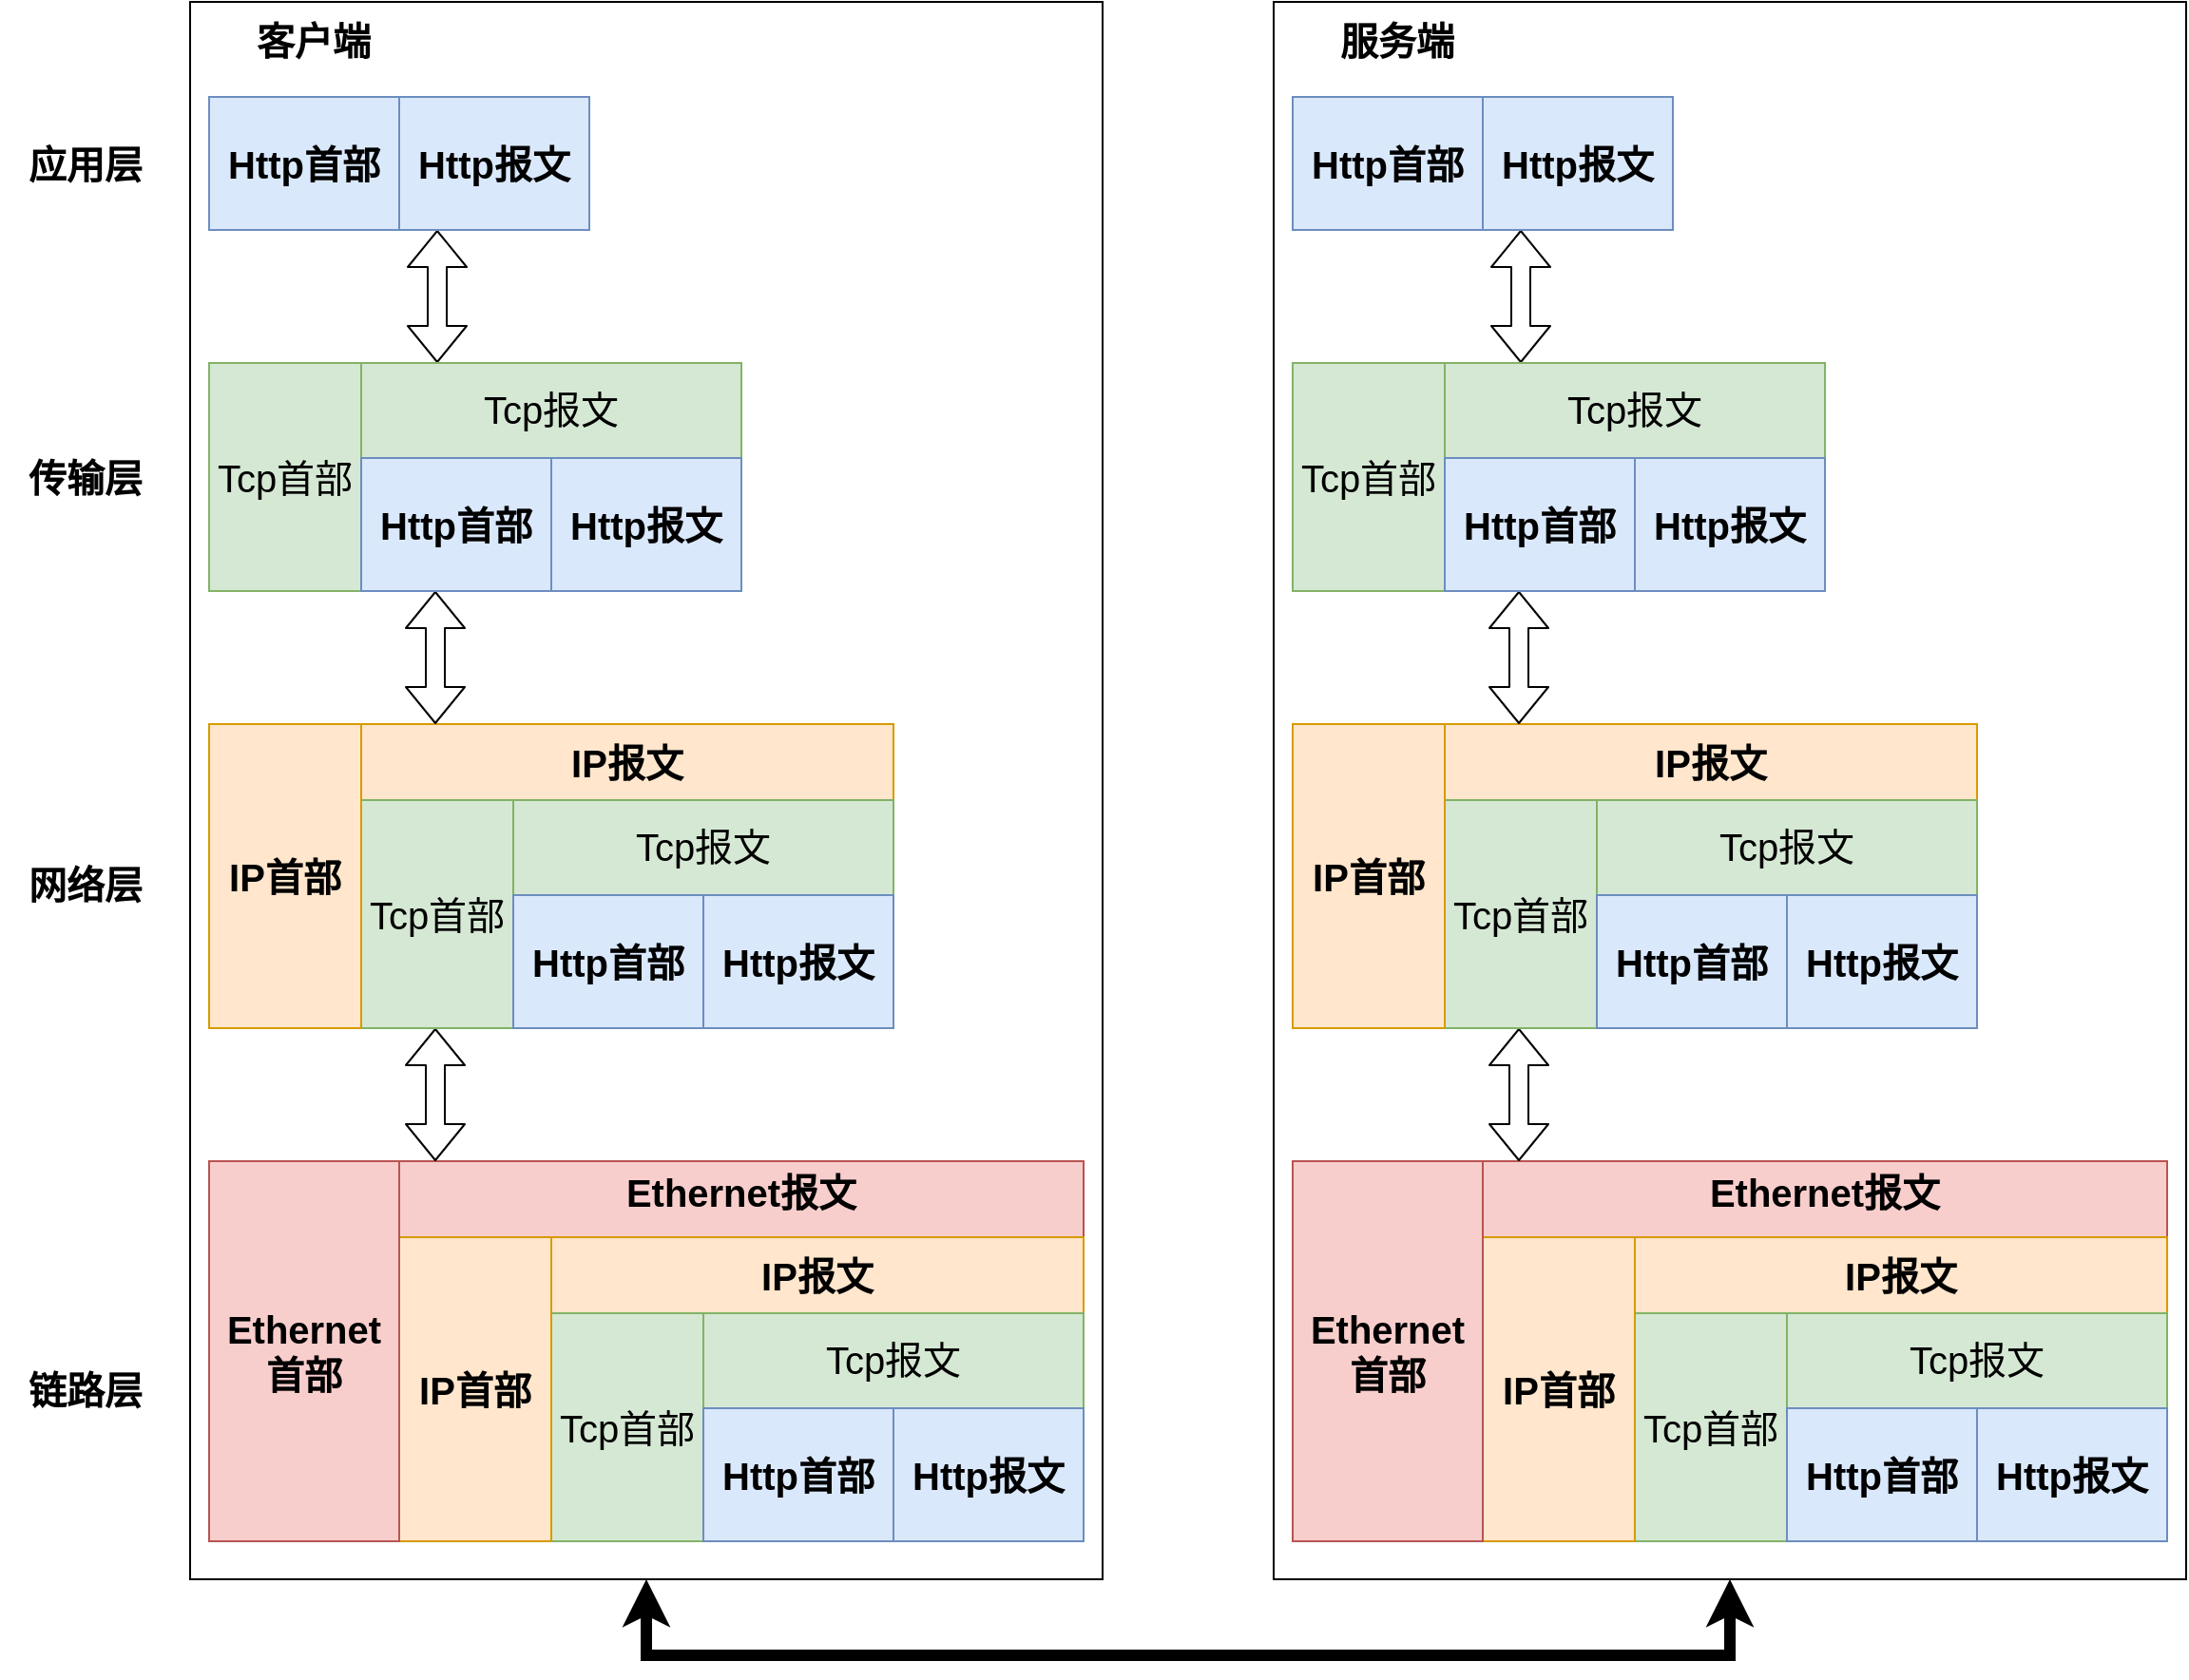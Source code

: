 <mxfile version="10.7.1" type="device"><diagram id="8HdPPavlg0hs8LvCiRic" name="Page-1"><mxGraphModel dx="1240" dy="837" grid="1" gridSize="10" guides="1" tooltips="1" connect="1" arrows="1" fold="1" page="1" pageScale="1" pageWidth="827" pageHeight="1169" math="0" shadow="0"><root><mxCell id="0"/><mxCell id="1" parent="0"/><mxCell id="z-Mxjb04fHuIvhUNUHtJ-116" style="edgeStyle=orthogonalEdgeStyle;rounded=0;orthogonalLoop=1;jettySize=auto;html=1;exitX=0.5;exitY=1;exitDx=0;exitDy=0;entryX=0.5;entryY=1;entryDx=0;entryDy=0;fontSize=20;strokeWidth=6;startArrow=classic;startFill=1;" edge="1" parent="1" source="z-Mxjb04fHuIvhUNUHtJ-90" target="z-Mxjb04fHuIvhUNUHtJ-91"><mxGeometry relative="1" as="geometry"><Array as="points"><mxPoint x="350" y="980"/><mxPoint x="920" y="980"/></Array></mxGeometry></mxCell><mxCell id="z-Mxjb04fHuIvhUNUHtJ-90" value="" style="rounded=0;whiteSpace=wrap;html=1;fontSize=20;" vertex="1" parent="1"><mxGeometry x="110" y="110" width="480" height="830" as="geometry"/></mxCell><mxCell id="z-Mxjb04fHuIvhUNUHtJ-1" value="Http首部&lt;br style=&quot;font-size: 20px&quot;&gt;" style="rounded=0;whiteSpace=wrap;html=1;fillColor=#dae8fc;strokeColor=#6c8ebf;fontSize=20;fontStyle=1" vertex="1" parent="1"><mxGeometry x="120" y="160" width="100" height="70" as="geometry"/></mxCell><mxCell id="z-Mxjb04fHuIvhUNUHtJ-5" value="&lt;span&gt;IP报文&lt;/span&gt;&lt;br&gt;&lt;br&gt;&lt;br&gt;&lt;br&gt;&lt;br&gt;&lt;br&gt;" style="rounded=0;whiteSpace=wrap;html=1;fillColor=#ffe6cc;strokeColor=#d79b00;fontSize=20;fontStyle=1" vertex="1" parent="1"><mxGeometry x="200" y="490" width="280" height="160" as="geometry"/></mxCell><mxCell id="z-Mxjb04fHuIvhUNUHtJ-7" value="Ethernet报文&lt;br&gt;&lt;br&gt;&lt;br&gt;&lt;br&gt;&lt;br&gt;&lt;br&gt;&lt;br&gt;&lt;br&gt;" style="rounded=0;whiteSpace=wrap;html=1;fillColor=#f8cecc;strokeColor=#b85450;fontSize=20;fontStyle=1" vertex="1" parent="1"><mxGeometry x="220" y="720" width="360" height="200" as="geometry"/></mxCell><mxCell id="z-Mxjb04fHuIvhUNUHtJ-10" value="客户端" style="text;html=1;strokeColor=none;fillColor=none;align=center;verticalAlign=middle;whiteSpace=wrap;rounded=0;fontSize=20;fontStyle=1" vertex="1" parent="1"><mxGeometry x="120" y="120" width="110" height="20" as="geometry"/></mxCell><mxCell id="z-Mxjb04fHuIvhUNUHtJ-14" value="" style="shape=flexArrow;endArrow=classic;startArrow=classic;html=1;fontSize=20;" edge="1" parent="1"><mxGeometry width="50" height="50" relative="1" as="geometry"><mxPoint x="240" y="300" as="sourcePoint"/><mxPoint x="240" y="230" as="targetPoint"/></mxGeometry></mxCell><mxCell id="z-Mxjb04fHuIvhUNUHtJ-22" value="Tcp首部" style="rounded=0;whiteSpace=wrap;html=1;fontSize=20;fillColor=#d5e8d4;strokeColor=#82b366;" vertex="1" parent="1"><mxGeometry x="120" y="300" width="80" height="120" as="geometry"/></mxCell><mxCell id="z-Mxjb04fHuIvhUNUHtJ-29" value="" style="shape=flexArrow;endArrow=classic;startArrow=classic;html=1;fontSize=20;" edge="1" parent="1"><mxGeometry width="50" height="50" relative="1" as="geometry"><mxPoint x="239" y="490" as="sourcePoint"/><mxPoint x="239" y="420" as="targetPoint"/></mxGeometry></mxCell><mxCell id="z-Mxjb04fHuIvhUNUHtJ-31" value="" style="shape=flexArrow;endArrow=classic;startArrow=classic;html=1;fontSize=20;" edge="1" parent="1"><mxGeometry width="50" height="50" relative="1" as="geometry"><mxPoint x="239" y="720" as="sourcePoint"/><mxPoint x="239" y="650" as="targetPoint"/></mxGeometry></mxCell><mxCell id="z-Mxjb04fHuIvhUNUHtJ-40" value="Http报文&lt;br style=&quot;font-size: 20px&quot;&gt;" style="rounded=0;whiteSpace=wrap;html=1;fillColor=#dae8fc;strokeColor=#6c8ebf;fontSize=20;fontStyle=1" vertex="1" parent="1"><mxGeometry x="220" y="160" width="100" height="70" as="geometry"/></mxCell><mxCell id="z-Mxjb04fHuIvhUNUHtJ-41" value="Tcp报文&lt;br&gt;&lt;br&gt;&lt;br&gt;&lt;br&gt;" style="rounded=0;whiteSpace=wrap;html=1;fontSize=20;fillColor=#d5e8d4;strokeColor=#82b366;" vertex="1" parent="1"><mxGeometry x="200" y="300" width="200" height="120" as="geometry"/></mxCell><mxCell id="z-Mxjb04fHuIvhUNUHtJ-44" value="Http首部&lt;br style=&quot;font-size: 20px&quot;&gt;" style="rounded=0;whiteSpace=wrap;html=1;fillColor=#dae8fc;strokeColor=#6c8ebf;fontSize=20;fontStyle=1" vertex="1" parent="1"><mxGeometry x="200" y="350" width="100" height="70" as="geometry"/></mxCell><mxCell id="z-Mxjb04fHuIvhUNUHtJ-45" value="Http报文&lt;br style=&quot;font-size: 20px&quot;&gt;" style="rounded=0;whiteSpace=wrap;html=1;fillColor=#dae8fc;strokeColor=#6c8ebf;fontSize=20;fontStyle=1" vertex="1" parent="1"><mxGeometry x="300" y="350" width="100" height="70" as="geometry"/></mxCell><mxCell id="z-Mxjb04fHuIvhUNUHtJ-50" value="Tcp首部" style="rounded=0;whiteSpace=wrap;html=1;fontSize=20;fillColor=#d5e8d4;strokeColor=#82b366;" vertex="1" parent="1"><mxGeometry x="200" y="530" width="80" height="120" as="geometry"/></mxCell><mxCell id="z-Mxjb04fHuIvhUNUHtJ-51" value="Tcp报文&lt;br&gt;&lt;br&gt;&lt;br&gt;&lt;br&gt;" style="rounded=0;whiteSpace=wrap;html=1;fontSize=20;fillColor=#d5e8d4;strokeColor=#82b366;" vertex="1" parent="1"><mxGeometry x="280" y="530" width="200" height="120" as="geometry"/></mxCell><mxCell id="z-Mxjb04fHuIvhUNUHtJ-52" value="Http首部&lt;br style=&quot;font-size: 20px&quot;&gt;" style="rounded=0;whiteSpace=wrap;html=1;fillColor=#dae8fc;strokeColor=#6c8ebf;fontSize=20;fontStyle=1" vertex="1" parent="1"><mxGeometry x="280" y="580" width="100" height="70" as="geometry"/></mxCell><mxCell id="z-Mxjb04fHuIvhUNUHtJ-53" value="Http报文&lt;br style=&quot;font-size: 20px&quot;&gt;" style="rounded=0;whiteSpace=wrap;html=1;fillColor=#dae8fc;strokeColor=#6c8ebf;fontSize=20;fontStyle=1" vertex="1" parent="1"><mxGeometry x="380" y="580" width="100" height="70" as="geometry"/></mxCell><mxCell id="z-Mxjb04fHuIvhUNUHtJ-54" value="&lt;span&gt;IP首部&lt;/span&gt;&lt;br&gt;" style="rounded=0;whiteSpace=wrap;html=1;fillColor=#ffe6cc;strokeColor=#d79b00;fontSize=20;fontStyle=1" vertex="1" parent="1"><mxGeometry x="120" y="490" width="80" height="160" as="geometry"/></mxCell><mxCell id="z-Mxjb04fHuIvhUNUHtJ-55" value="&lt;span&gt;IP报文&lt;/span&gt;&lt;br&gt;&lt;br&gt;&lt;br&gt;&lt;br&gt;&lt;br&gt;&lt;br&gt;" style="rounded=0;whiteSpace=wrap;html=1;fillColor=#ffe6cc;strokeColor=#d79b00;fontSize=20;fontStyle=1" vertex="1" parent="1"><mxGeometry x="300" y="760" width="280" height="160" as="geometry"/></mxCell><mxCell id="z-Mxjb04fHuIvhUNUHtJ-56" value="Tcp首部" style="rounded=0;whiteSpace=wrap;html=1;fontSize=20;fillColor=#d5e8d4;strokeColor=#82b366;" vertex="1" parent="1"><mxGeometry x="300" y="800" width="80" height="120" as="geometry"/></mxCell><mxCell id="z-Mxjb04fHuIvhUNUHtJ-57" value="Tcp报文&lt;br&gt;&lt;br&gt;&lt;br&gt;&lt;br&gt;" style="rounded=0;whiteSpace=wrap;html=1;fontSize=20;fillColor=#d5e8d4;strokeColor=#82b366;" vertex="1" parent="1"><mxGeometry x="380" y="800" width="200" height="120" as="geometry"/></mxCell><mxCell id="z-Mxjb04fHuIvhUNUHtJ-58" value="Http首部&lt;br style=&quot;font-size: 20px&quot;&gt;" style="rounded=0;whiteSpace=wrap;html=1;fillColor=#dae8fc;strokeColor=#6c8ebf;fontSize=20;fontStyle=1" vertex="1" parent="1"><mxGeometry x="380" y="850" width="100" height="70" as="geometry"/></mxCell><mxCell id="z-Mxjb04fHuIvhUNUHtJ-59" value="Http报文&lt;br style=&quot;font-size: 20px&quot;&gt;" style="rounded=0;whiteSpace=wrap;html=1;fillColor=#dae8fc;strokeColor=#6c8ebf;fontSize=20;fontStyle=1" vertex="1" parent="1"><mxGeometry x="480" y="850" width="100" height="70" as="geometry"/></mxCell><mxCell id="z-Mxjb04fHuIvhUNUHtJ-60" value="&lt;span&gt;IP首部&lt;/span&gt;&lt;br&gt;" style="rounded=0;whiteSpace=wrap;html=1;fillColor=#ffe6cc;strokeColor=#d79b00;fontSize=20;fontStyle=1" vertex="1" parent="1"><mxGeometry x="220" y="760" width="80" height="160" as="geometry"/></mxCell><mxCell id="z-Mxjb04fHuIvhUNUHtJ-61" value="Ethernet首部&lt;br&gt;" style="rounded=0;whiteSpace=wrap;html=1;fillColor=#f8cecc;strokeColor=#b85450;fontSize=20;fontStyle=1" vertex="1" parent="1"><mxGeometry x="120" y="720" width="100" height="200" as="geometry"/></mxCell><mxCell id="z-Mxjb04fHuIvhUNUHtJ-86" value="应用层" style="text;html=1;strokeColor=none;fillColor=none;align=center;verticalAlign=middle;whiteSpace=wrap;rounded=0;fontSize=20;fontStyle=1" vertex="1" parent="1"><mxGeometry x="10" y="185" width="90" height="20" as="geometry"/></mxCell><mxCell id="z-Mxjb04fHuIvhUNUHtJ-87" value="传输层" style="text;html=1;strokeColor=none;fillColor=none;align=center;verticalAlign=middle;whiteSpace=wrap;rounded=0;fontSize=20;fontStyle=1" vertex="1" parent="1"><mxGeometry x="10" y="350" width="90" height="20" as="geometry"/></mxCell><mxCell id="z-Mxjb04fHuIvhUNUHtJ-88" value="网络层" style="text;html=1;strokeColor=none;fillColor=none;align=center;verticalAlign=middle;whiteSpace=wrap;rounded=0;fontSize=20;fontStyle=1" vertex="1" parent="1"><mxGeometry x="10" y="564" width="90" height="20" as="geometry"/></mxCell><mxCell id="z-Mxjb04fHuIvhUNUHtJ-89" value="链路层" style="text;html=1;strokeColor=none;fillColor=none;align=center;verticalAlign=middle;whiteSpace=wrap;rounded=0;fontSize=20;fontStyle=1" vertex="1" parent="1"><mxGeometry x="10" y="830" width="90" height="20" as="geometry"/></mxCell><mxCell id="z-Mxjb04fHuIvhUNUHtJ-91" value="" style="rounded=0;whiteSpace=wrap;html=1;fontSize=20;" vertex="1" parent="1"><mxGeometry x="680" y="110" width="480" height="830" as="geometry"/></mxCell><mxCell id="z-Mxjb04fHuIvhUNUHtJ-92" value="Http首部&lt;br style=&quot;font-size: 20px&quot;&gt;" style="rounded=0;whiteSpace=wrap;html=1;fillColor=#dae8fc;strokeColor=#6c8ebf;fontSize=20;fontStyle=1" vertex="1" parent="1"><mxGeometry x="690" y="160" width="100" height="70" as="geometry"/></mxCell><mxCell id="z-Mxjb04fHuIvhUNUHtJ-93" value="&lt;span&gt;IP报文&lt;/span&gt;&lt;br&gt;&lt;br&gt;&lt;br&gt;&lt;br&gt;&lt;br&gt;&lt;br&gt;" style="rounded=0;whiteSpace=wrap;html=1;fillColor=#ffe6cc;strokeColor=#d79b00;fontSize=20;fontStyle=1" vertex="1" parent="1"><mxGeometry x="770" y="490" width="280" height="160" as="geometry"/></mxCell><mxCell id="z-Mxjb04fHuIvhUNUHtJ-94" value="Ethernet报文&lt;br&gt;&lt;br&gt;&lt;br&gt;&lt;br&gt;&lt;br&gt;&lt;br&gt;&lt;br&gt;&lt;br&gt;" style="rounded=0;whiteSpace=wrap;html=1;fillColor=#f8cecc;strokeColor=#b85450;fontSize=20;fontStyle=1" vertex="1" parent="1"><mxGeometry x="790" y="720" width="360" height="200" as="geometry"/></mxCell><mxCell id="z-Mxjb04fHuIvhUNUHtJ-95" value="服务端" style="text;html=1;strokeColor=none;fillColor=none;align=center;verticalAlign=middle;whiteSpace=wrap;rounded=0;fontSize=20;fontStyle=1" vertex="1" parent="1"><mxGeometry x="690" y="120" width="110" height="20" as="geometry"/></mxCell><mxCell id="z-Mxjb04fHuIvhUNUHtJ-96" value="" style="shape=flexArrow;endArrow=classic;startArrow=classic;html=1;fontSize=20;" edge="1" parent="1"><mxGeometry width="50" height="50" relative="1" as="geometry"><mxPoint x="810" y="300" as="sourcePoint"/><mxPoint x="810" y="230" as="targetPoint"/></mxGeometry></mxCell><mxCell id="z-Mxjb04fHuIvhUNUHtJ-97" value="Tcp首部" style="rounded=0;whiteSpace=wrap;html=1;fontSize=20;fillColor=#d5e8d4;strokeColor=#82b366;" vertex="1" parent="1"><mxGeometry x="690" y="300" width="80" height="120" as="geometry"/></mxCell><mxCell id="z-Mxjb04fHuIvhUNUHtJ-98" value="" style="shape=flexArrow;endArrow=classic;startArrow=classic;html=1;fontSize=20;" edge="1" parent="1"><mxGeometry width="50" height="50" relative="1" as="geometry"><mxPoint x="809" y="490" as="sourcePoint"/><mxPoint x="809" y="420" as="targetPoint"/></mxGeometry></mxCell><mxCell id="z-Mxjb04fHuIvhUNUHtJ-99" value="" style="shape=flexArrow;endArrow=classic;startArrow=classic;html=1;fontSize=20;" edge="1" parent="1"><mxGeometry width="50" height="50" relative="1" as="geometry"><mxPoint x="809" y="720" as="sourcePoint"/><mxPoint x="809" y="650" as="targetPoint"/></mxGeometry></mxCell><mxCell id="z-Mxjb04fHuIvhUNUHtJ-100" value="Http报文&lt;br style=&quot;font-size: 20px&quot;&gt;" style="rounded=0;whiteSpace=wrap;html=1;fillColor=#dae8fc;strokeColor=#6c8ebf;fontSize=20;fontStyle=1" vertex="1" parent="1"><mxGeometry x="790" y="160" width="100" height="70" as="geometry"/></mxCell><mxCell id="z-Mxjb04fHuIvhUNUHtJ-101" value="Tcp报文&lt;br&gt;&lt;br&gt;&lt;br&gt;&lt;br&gt;" style="rounded=0;whiteSpace=wrap;html=1;fontSize=20;fillColor=#d5e8d4;strokeColor=#82b366;" vertex="1" parent="1"><mxGeometry x="770" y="300" width="200" height="120" as="geometry"/></mxCell><mxCell id="z-Mxjb04fHuIvhUNUHtJ-102" value="Http首部&lt;br style=&quot;font-size: 20px&quot;&gt;" style="rounded=0;whiteSpace=wrap;html=1;fillColor=#dae8fc;strokeColor=#6c8ebf;fontSize=20;fontStyle=1" vertex="1" parent="1"><mxGeometry x="770" y="350" width="100" height="70" as="geometry"/></mxCell><mxCell id="z-Mxjb04fHuIvhUNUHtJ-103" value="Http报文&lt;br style=&quot;font-size: 20px&quot;&gt;" style="rounded=0;whiteSpace=wrap;html=1;fillColor=#dae8fc;strokeColor=#6c8ebf;fontSize=20;fontStyle=1" vertex="1" parent="1"><mxGeometry x="870" y="350" width="100" height="70" as="geometry"/></mxCell><mxCell id="z-Mxjb04fHuIvhUNUHtJ-104" value="Tcp首部" style="rounded=0;whiteSpace=wrap;html=1;fontSize=20;fillColor=#d5e8d4;strokeColor=#82b366;" vertex="1" parent="1"><mxGeometry x="770" y="530" width="80" height="120" as="geometry"/></mxCell><mxCell id="z-Mxjb04fHuIvhUNUHtJ-105" value="Tcp报文&lt;br&gt;&lt;br&gt;&lt;br&gt;&lt;br&gt;" style="rounded=0;whiteSpace=wrap;html=1;fontSize=20;fillColor=#d5e8d4;strokeColor=#82b366;" vertex="1" parent="1"><mxGeometry x="850" y="530" width="200" height="120" as="geometry"/></mxCell><mxCell id="z-Mxjb04fHuIvhUNUHtJ-106" value="Http首部&lt;br style=&quot;font-size: 20px&quot;&gt;" style="rounded=0;whiteSpace=wrap;html=1;fillColor=#dae8fc;strokeColor=#6c8ebf;fontSize=20;fontStyle=1" vertex="1" parent="1"><mxGeometry x="850" y="580" width="100" height="70" as="geometry"/></mxCell><mxCell id="z-Mxjb04fHuIvhUNUHtJ-107" value="Http报文&lt;br style=&quot;font-size: 20px&quot;&gt;" style="rounded=0;whiteSpace=wrap;html=1;fillColor=#dae8fc;strokeColor=#6c8ebf;fontSize=20;fontStyle=1" vertex="1" parent="1"><mxGeometry x="950" y="580" width="100" height="70" as="geometry"/></mxCell><mxCell id="z-Mxjb04fHuIvhUNUHtJ-108" value="&lt;span&gt;IP首部&lt;/span&gt;&lt;br&gt;" style="rounded=0;whiteSpace=wrap;html=1;fillColor=#ffe6cc;strokeColor=#d79b00;fontSize=20;fontStyle=1" vertex="1" parent="1"><mxGeometry x="690" y="490" width="80" height="160" as="geometry"/></mxCell><mxCell id="z-Mxjb04fHuIvhUNUHtJ-109" value="&lt;span&gt;IP报文&lt;/span&gt;&lt;br&gt;&lt;br&gt;&lt;br&gt;&lt;br&gt;&lt;br&gt;&lt;br&gt;" style="rounded=0;whiteSpace=wrap;html=1;fillColor=#ffe6cc;strokeColor=#d79b00;fontSize=20;fontStyle=1" vertex="1" parent="1"><mxGeometry x="870" y="760" width="280" height="160" as="geometry"/></mxCell><mxCell id="z-Mxjb04fHuIvhUNUHtJ-110" value="Tcp首部" style="rounded=0;whiteSpace=wrap;html=1;fontSize=20;fillColor=#d5e8d4;strokeColor=#82b366;" vertex="1" parent="1"><mxGeometry x="870" y="800" width="80" height="120" as="geometry"/></mxCell><mxCell id="z-Mxjb04fHuIvhUNUHtJ-111" value="Tcp报文&lt;br&gt;&lt;br&gt;&lt;br&gt;&lt;br&gt;" style="rounded=0;whiteSpace=wrap;html=1;fontSize=20;fillColor=#d5e8d4;strokeColor=#82b366;" vertex="1" parent="1"><mxGeometry x="950" y="800" width="200" height="120" as="geometry"/></mxCell><mxCell id="z-Mxjb04fHuIvhUNUHtJ-112" value="Http首部&lt;br style=&quot;font-size: 20px&quot;&gt;" style="rounded=0;whiteSpace=wrap;html=1;fillColor=#dae8fc;strokeColor=#6c8ebf;fontSize=20;fontStyle=1" vertex="1" parent="1"><mxGeometry x="950" y="850" width="100" height="70" as="geometry"/></mxCell><mxCell id="z-Mxjb04fHuIvhUNUHtJ-113" value="Http报文&lt;br style=&quot;font-size: 20px&quot;&gt;" style="rounded=0;whiteSpace=wrap;html=1;fillColor=#dae8fc;strokeColor=#6c8ebf;fontSize=20;fontStyle=1" vertex="1" parent="1"><mxGeometry x="1050" y="850" width="100" height="70" as="geometry"/></mxCell><mxCell id="z-Mxjb04fHuIvhUNUHtJ-114" value="&lt;span&gt;IP首部&lt;/span&gt;&lt;br&gt;" style="rounded=0;whiteSpace=wrap;html=1;fillColor=#ffe6cc;strokeColor=#d79b00;fontSize=20;fontStyle=1" vertex="1" parent="1"><mxGeometry x="790" y="760" width="80" height="160" as="geometry"/></mxCell><mxCell id="z-Mxjb04fHuIvhUNUHtJ-115" value="Ethernet首部&lt;br&gt;" style="rounded=0;whiteSpace=wrap;html=1;fillColor=#f8cecc;strokeColor=#b85450;fontSize=20;fontStyle=1" vertex="1" parent="1"><mxGeometry x="690" y="720" width="100" height="200" as="geometry"/></mxCell></root></mxGraphModel></diagram></mxfile>